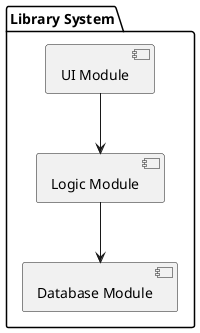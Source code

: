 @startuml Component Diagram
package "Library System" {
  [UI Module]
  [Logic Module]
  [Database Module]

  [UI Module] --> [Logic Module]
  [Logic Module] --> [Database Module]
}
@enduml